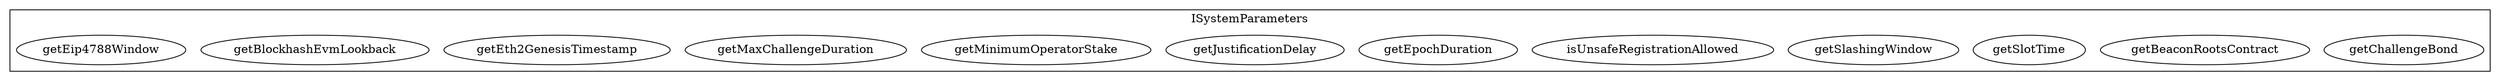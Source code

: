 strict digraph {
subgraph cluster_22118_ISystemParameters {
label = "ISystemParameters"
"22118_getChallengeBond" [label="getChallengeBond"]
"22118_getBeaconRootsContract" [label="getBeaconRootsContract"]
"22118_getSlotTime" [label="getSlotTime"]
"22118_getSlashingWindow" [label="getSlashingWindow"]
"22118_isUnsafeRegistrationAllowed" [label="isUnsafeRegistrationAllowed"]
"22118_getEpochDuration" [label="getEpochDuration"]
"22118_getJustificationDelay" [label="getJustificationDelay"]
"22118_getMinimumOperatorStake" [label="getMinimumOperatorStake"]
"22118_getMaxChallengeDuration" [label="getMaxChallengeDuration"]
"22118_getEth2GenesisTimestamp" [label="getEth2GenesisTimestamp"]
"22118_getBlockhashEvmLookback" [label="getBlockhashEvmLookback"]
"22118_getEip4788Window" [label="getEip4788Window"]
}subgraph cluster_solidity {
label = "[Solidity]"
}
}